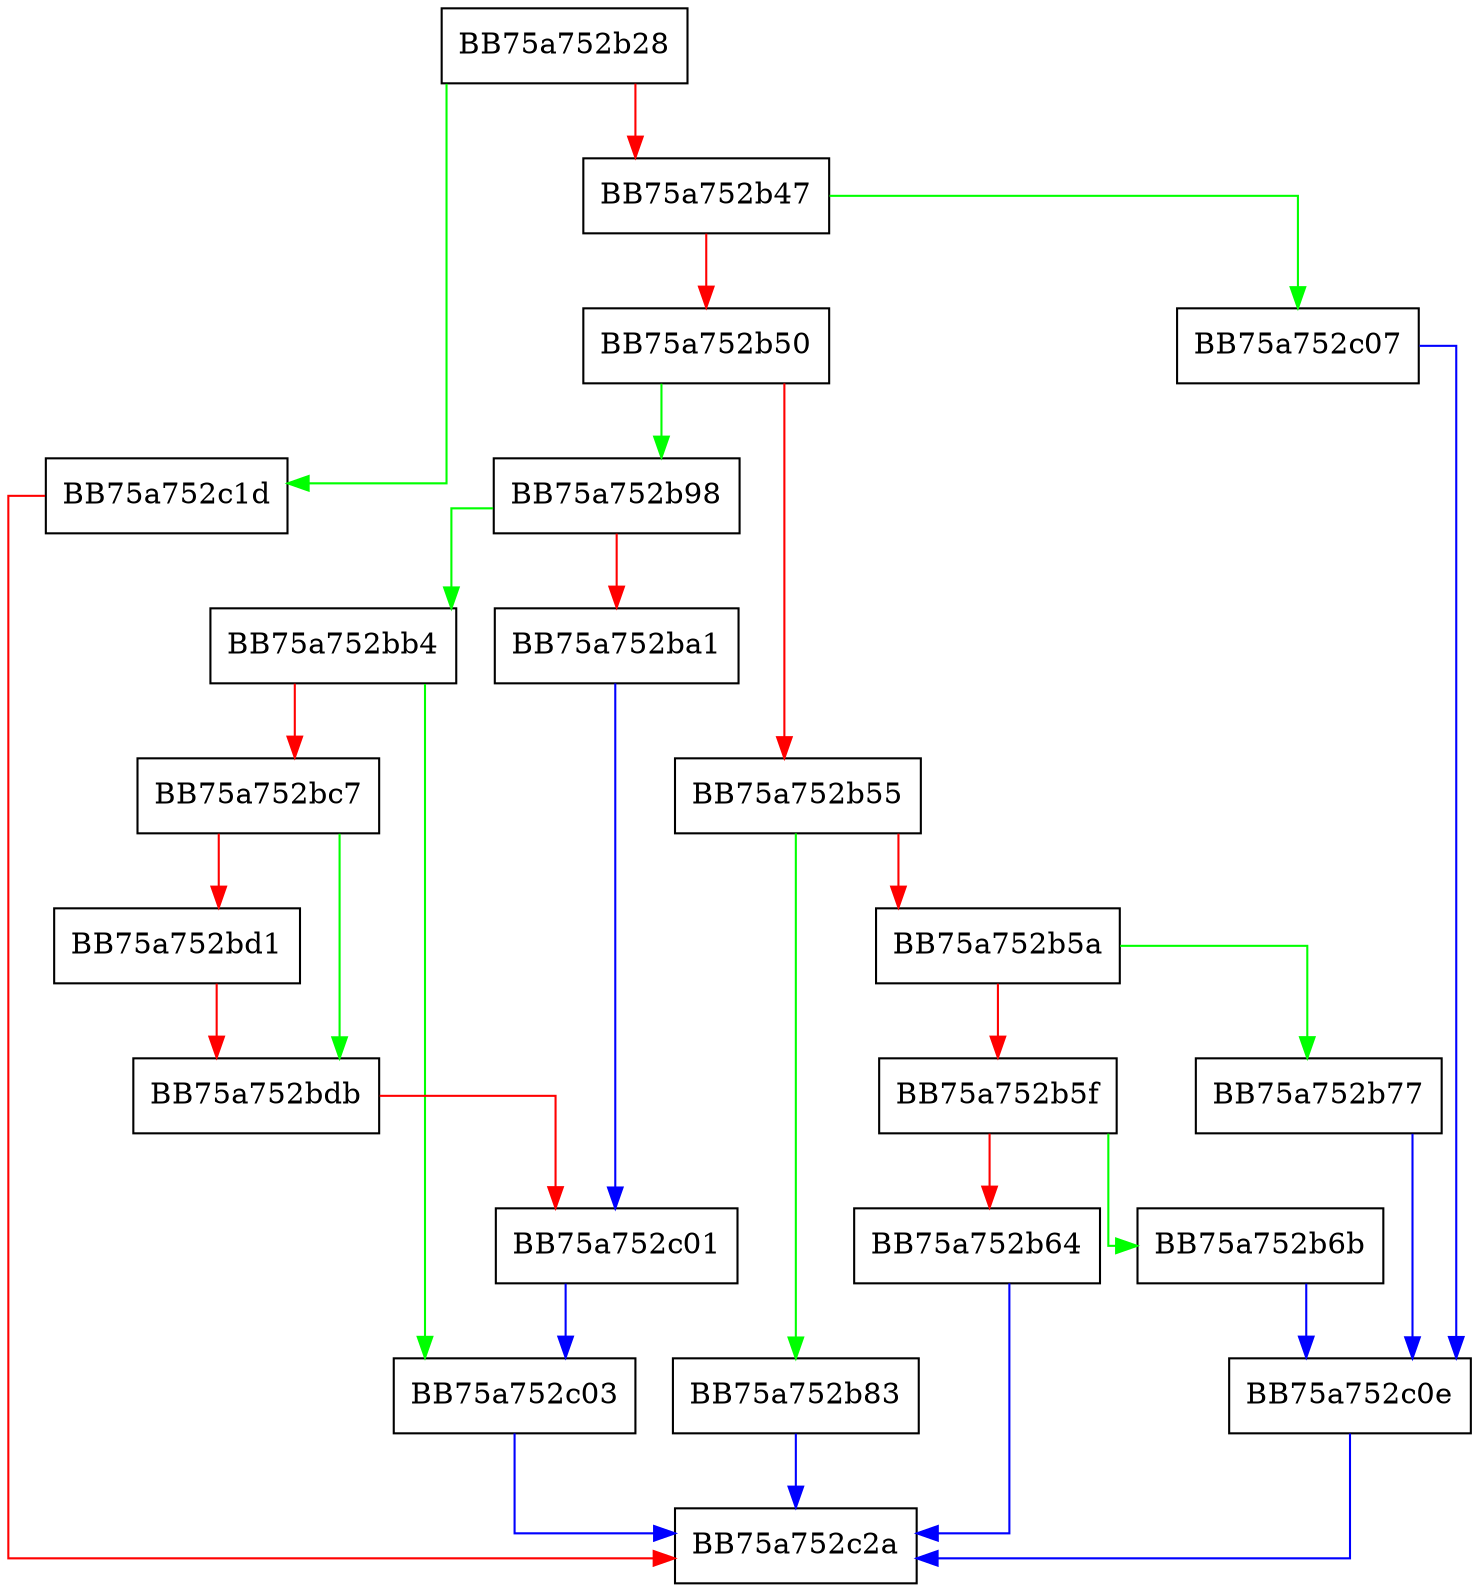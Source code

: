 digraph delegate {
  node [shape="box"];
  graph [splines=ortho];
  BB75a752b28 -> BB75a752c1d [color="green"];
  BB75a752b28 -> BB75a752b47 [color="red"];
  BB75a752b47 -> BB75a752c07 [color="green"];
  BB75a752b47 -> BB75a752b50 [color="red"];
  BB75a752b50 -> BB75a752b98 [color="green"];
  BB75a752b50 -> BB75a752b55 [color="red"];
  BB75a752b55 -> BB75a752b83 [color="green"];
  BB75a752b55 -> BB75a752b5a [color="red"];
  BB75a752b5a -> BB75a752b77 [color="green"];
  BB75a752b5a -> BB75a752b5f [color="red"];
  BB75a752b5f -> BB75a752b6b [color="green"];
  BB75a752b5f -> BB75a752b64 [color="red"];
  BB75a752b64 -> BB75a752c2a [color="blue"];
  BB75a752b6b -> BB75a752c0e [color="blue"];
  BB75a752b77 -> BB75a752c0e [color="blue"];
  BB75a752b83 -> BB75a752c2a [color="blue"];
  BB75a752b98 -> BB75a752bb4 [color="green"];
  BB75a752b98 -> BB75a752ba1 [color="red"];
  BB75a752ba1 -> BB75a752c01 [color="blue"];
  BB75a752bb4 -> BB75a752c03 [color="green"];
  BB75a752bb4 -> BB75a752bc7 [color="red"];
  BB75a752bc7 -> BB75a752bdb [color="green"];
  BB75a752bc7 -> BB75a752bd1 [color="red"];
  BB75a752bd1 -> BB75a752bdb [color="red"];
  BB75a752bdb -> BB75a752c01 [color="red"];
  BB75a752c01 -> BB75a752c03 [color="blue"];
  BB75a752c03 -> BB75a752c2a [color="blue"];
  BB75a752c07 -> BB75a752c0e [color="blue"];
  BB75a752c0e -> BB75a752c2a [color="blue"];
  BB75a752c1d -> BB75a752c2a [color="red"];
}